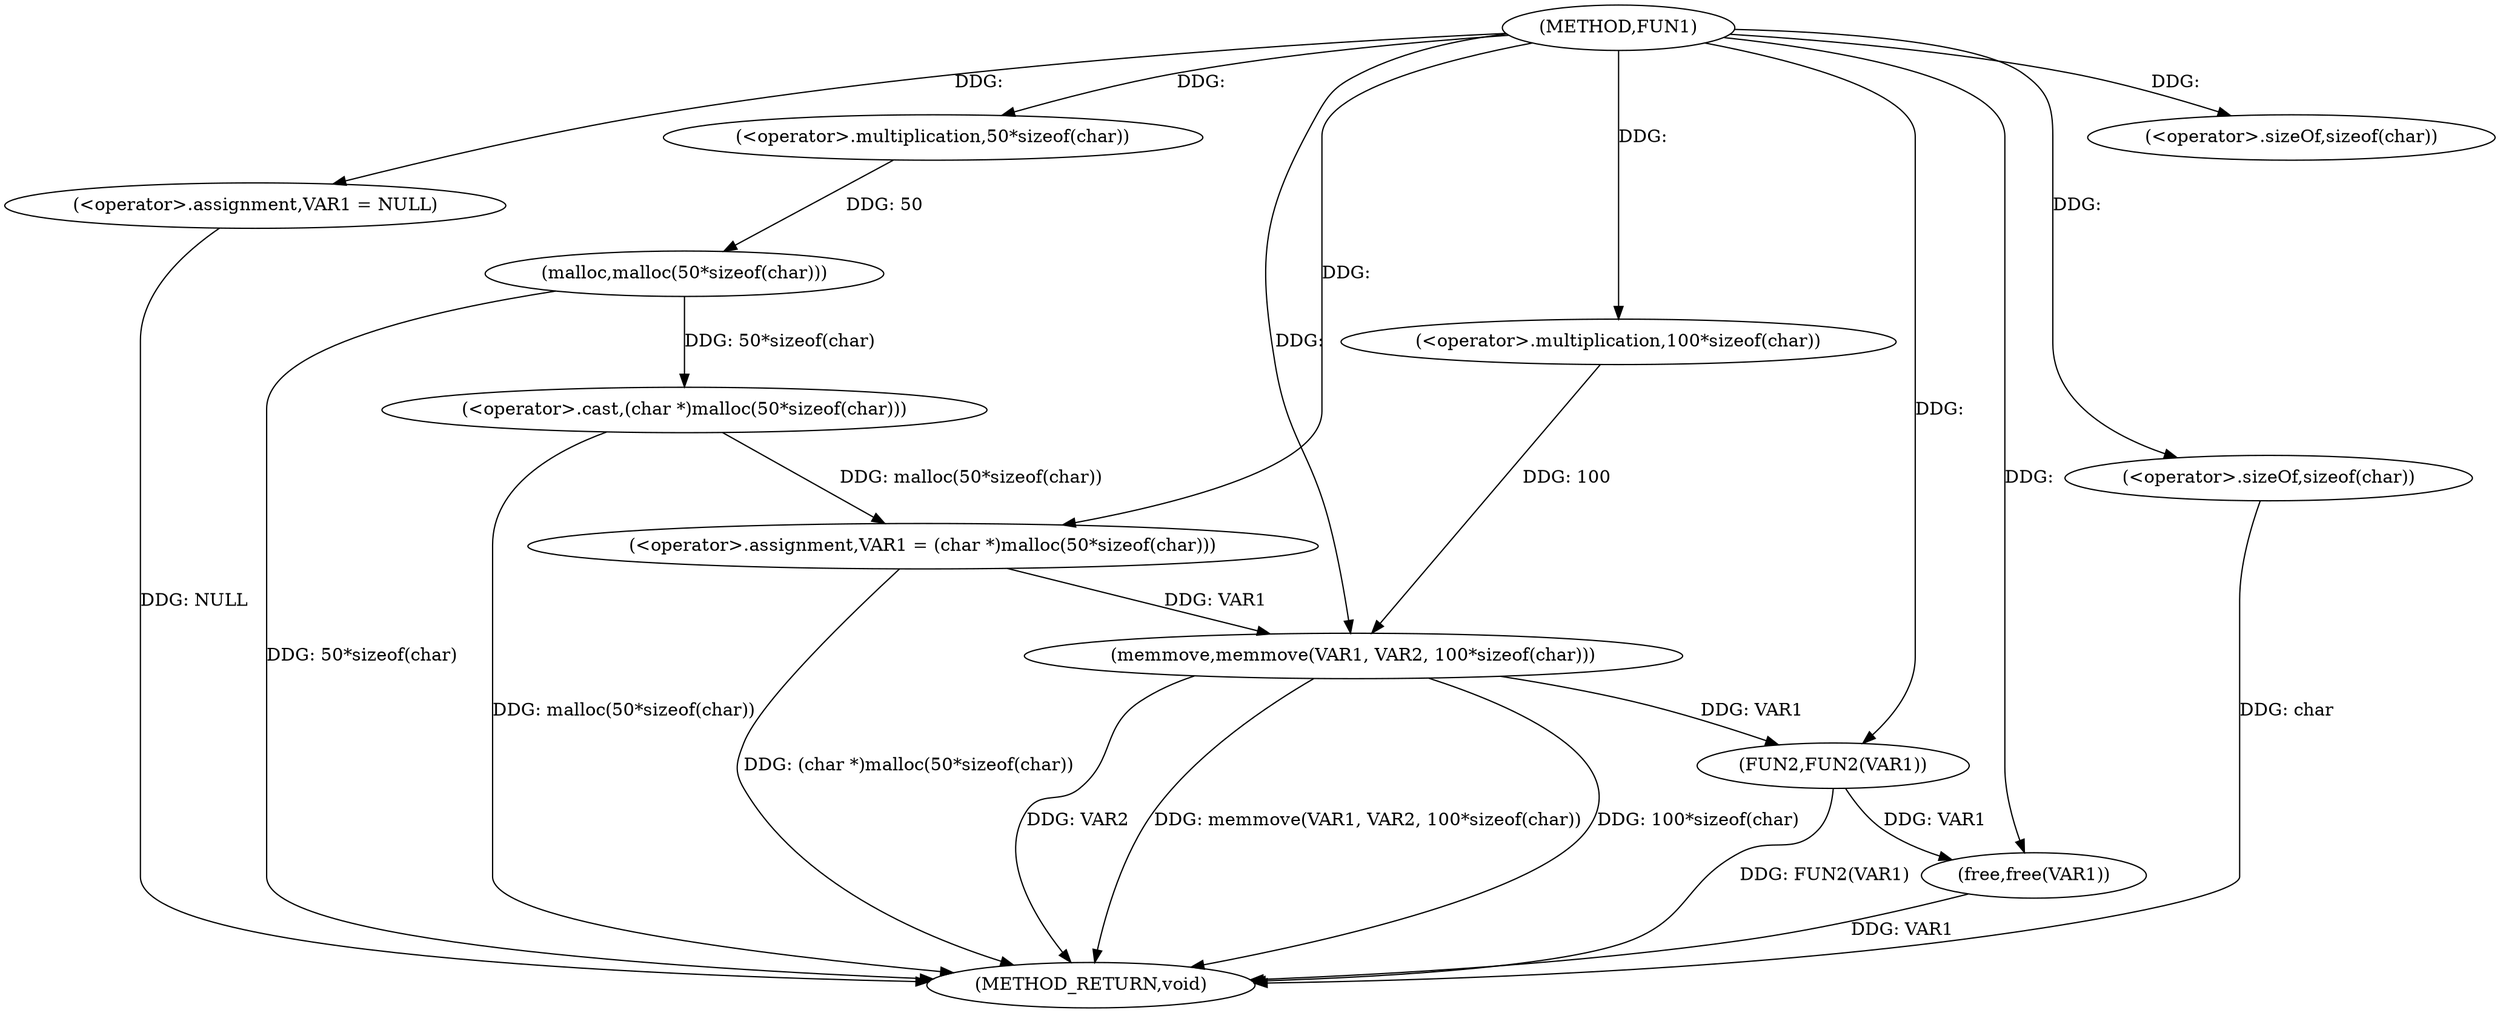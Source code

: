 digraph FUN1 {  
"1000100" [label = "(METHOD,FUN1)" ]
"1000130" [label = "(METHOD_RETURN,void)" ]
"1000103" [label = "(<operator>.assignment,VAR1 = NULL)" ]
"1000108" [label = "(<operator>.assignment,VAR1 = (char *)malloc(50*sizeof(char)))" ]
"1000110" [label = "(<operator>.cast,(char *)malloc(50*sizeof(char)))" ]
"1000112" [label = "(malloc,malloc(50*sizeof(char)))" ]
"1000113" [label = "(<operator>.multiplication,50*sizeof(char))" ]
"1000115" [label = "(<operator>.sizeOf,sizeof(char))" ]
"1000119" [label = "(memmove,memmove(VAR1, VAR2, 100*sizeof(char)))" ]
"1000122" [label = "(<operator>.multiplication,100*sizeof(char))" ]
"1000124" [label = "(<operator>.sizeOf,sizeof(char))" ]
"1000126" [label = "(FUN2,FUN2(VAR1))" ]
"1000128" [label = "(free,free(VAR1))" ]
  "1000126" -> "1000130"  [ label = "DDG: FUN2(VAR1)"] 
  "1000124" -> "1000130"  [ label = "DDG: char"] 
  "1000103" -> "1000130"  [ label = "DDG: NULL"] 
  "1000119" -> "1000130"  [ label = "DDG: VAR2"] 
  "1000110" -> "1000130"  [ label = "DDG: malloc(50*sizeof(char))"] 
  "1000119" -> "1000130"  [ label = "DDG: 100*sizeof(char)"] 
  "1000119" -> "1000130"  [ label = "DDG: memmove(VAR1, VAR2, 100*sizeof(char))"] 
  "1000128" -> "1000130"  [ label = "DDG: VAR1"] 
  "1000112" -> "1000130"  [ label = "DDG: 50*sizeof(char)"] 
  "1000108" -> "1000130"  [ label = "DDG: (char *)malloc(50*sizeof(char))"] 
  "1000100" -> "1000103"  [ label = "DDG: "] 
  "1000110" -> "1000108"  [ label = "DDG: malloc(50*sizeof(char))"] 
  "1000100" -> "1000108"  [ label = "DDG: "] 
  "1000112" -> "1000110"  [ label = "DDG: 50*sizeof(char)"] 
  "1000113" -> "1000112"  [ label = "DDG: 50"] 
  "1000100" -> "1000113"  [ label = "DDG: "] 
  "1000100" -> "1000115"  [ label = "DDG: "] 
  "1000108" -> "1000119"  [ label = "DDG: VAR1"] 
  "1000100" -> "1000119"  [ label = "DDG: "] 
  "1000122" -> "1000119"  [ label = "DDG: 100"] 
  "1000100" -> "1000122"  [ label = "DDG: "] 
  "1000100" -> "1000124"  [ label = "DDG: "] 
  "1000119" -> "1000126"  [ label = "DDG: VAR1"] 
  "1000100" -> "1000126"  [ label = "DDG: "] 
  "1000126" -> "1000128"  [ label = "DDG: VAR1"] 
  "1000100" -> "1000128"  [ label = "DDG: "] 
}
